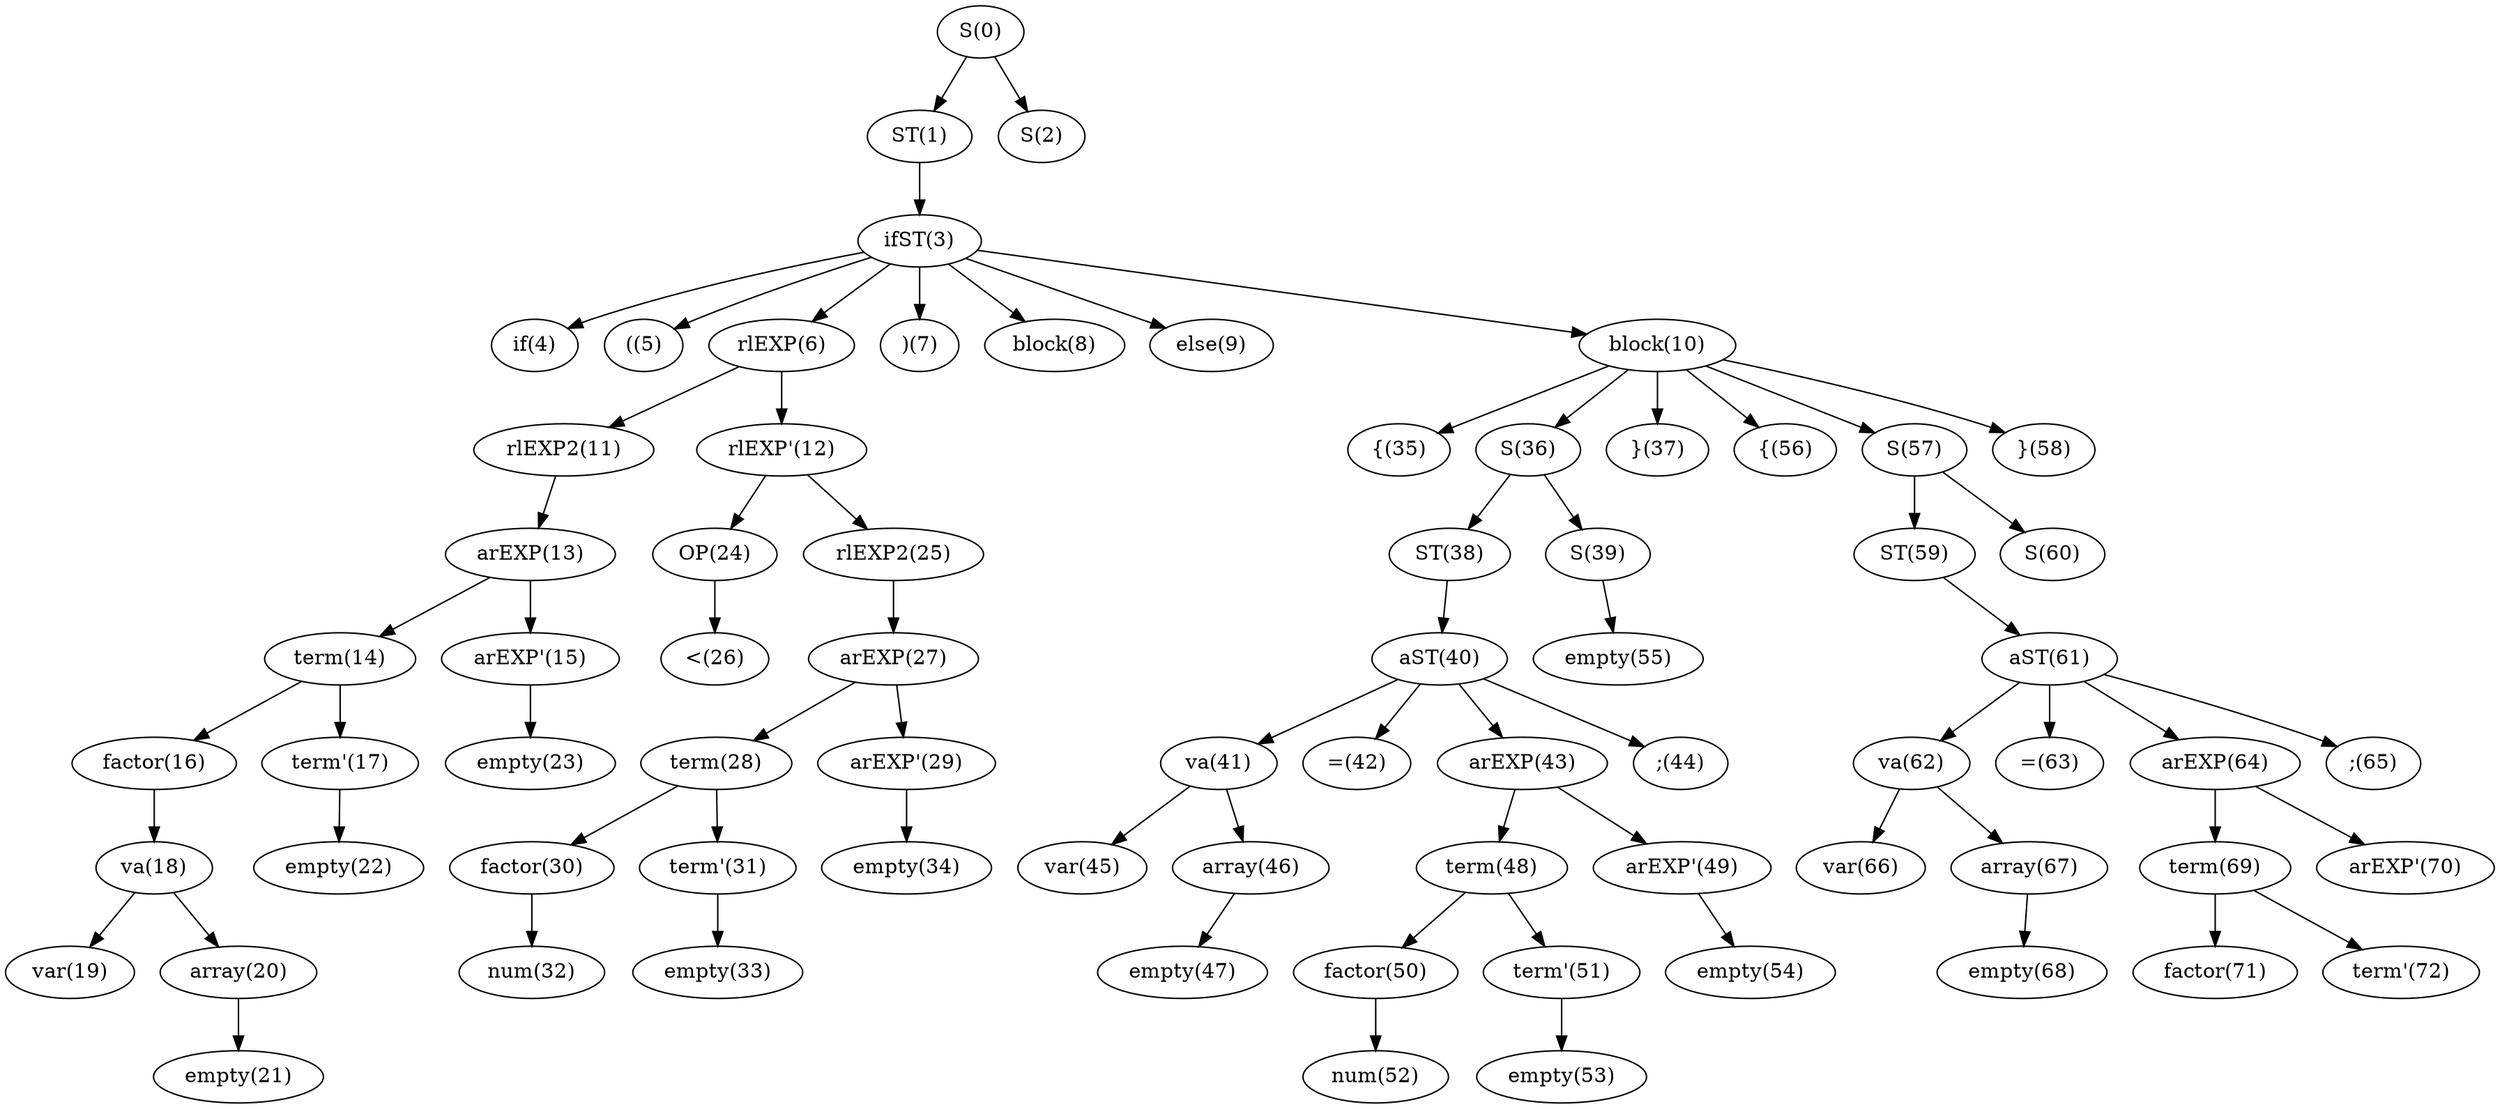 // Graph
digraph {
	"S(0)" -> "ST(1)" [constraint=true]
	"S(0)" -> "S(2)" [constraint=true]
	"ST(1)" -> "ifST(3)" [constraint=true]
	"ifST(3)" -> "if(4)" [constraint=true]
	"ifST(3)" -> "((5)" [constraint=true]
	"ifST(3)" -> "rlEXP(6)" [constraint=true]
	"ifST(3)" -> ")(7)" [constraint=true]
	"ifST(3)" -> "block(8)" [constraint=true]
	"ifST(3)" -> "else(9)" [constraint=true]
	"ifST(3)" -> "block(10)" [constraint=true]
	"rlEXP(6)" -> "rlEXP2(11)" [constraint=true]
	"rlEXP(6)" -> "rlEXP'(12)" [constraint=true]
	"rlEXP2(11)" -> "arEXP(13)" [constraint=true]
	"arEXP(13)" -> "term(14)" [constraint=true]
	"arEXP(13)" -> "arEXP'(15)" [constraint=true]
	"term(14)" -> "factor(16)" [constraint=true]
	"term(14)" -> "term'(17)" [constraint=true]
	"factor(16)" -> "va(18)" [constraint=true]
	"va(18)" -> "var(19)" [constraint=true]
	"va(18)" -> "array(20)" [constraint=true]
	"array(20)" -> "empty(21)" [constraint=true]
	"term'(17)" -> "empty(22)" [constraint=true]
	"arEXP'(15)" -> "empty(23)" [constraint=true]
	"rlEXP'(12)" -> "OP(24)" [constraint=true]
	"rlEXP'(12)" -> "rlEXP2(25)" [constraint=true]
	"OP(24)" -> "<(26)" [constraint=true]
	"rlEXP2(25)" -> "arEXP(27)" [constraint=true]
	"arEXP(27)" -> "term(28)" [constraint=true]
	"arEXP(27)" -> "arEXP'(29)" [constraint=true]
	"term(28)" -> "factor(30)" [constraint=true]
	"term(28)" -> "term'(31)" [constraint=true]
	"factor(30)" -> "num(32)" [constraint=true]
	"term'(31)" -> "empty(33)" [constraint=true]
	"arEXP'(29)" -> "empty(34)" [constraint=true]
	"block(10)" -> "{(35)" [constraint=true]
	"block(10)" -> "S(36)" [constraint=true]
	"block(10)" -> "}(37)" [constraint=true]
	"S(36)" -> "ST(38)" [constraint=true]
	"S(36)" -> "S(39)" [constraint=true]
	"ST(38)" -> "aST(40)" [constraint=true]
	"aST(40)" -> "va(41)" [constraint=true]
	"aST(40)" -> "=(42)" [constraint=true]
	"aST(40)" -> "arEXP(43)" [constraint=true]
	"aST(40)" -> ";(44)" [constraint=true]
	"va(41)" -> "var(45)" [constraint=true]
	"va(41)" -> "array(46)" [constraint=true]
	"array(46)" -> "empty(47)" [constraint=true]
	"arEXP(43)" -> "term(48)" [constraint=true]
	"arEXP(43)" -> "arEXP'(49)" [constraint=true]
	"term(48)" -> "factor(50)" [constraint=true]
	"term(48)" -> "term'(51)" [constraint=true]
	"factor(50)" -> "num(52)" [constraint=true]
	"term'(51)" -> "empty(53)" [constraint=true]
	"arEXP'(49)" -> "empty(54)" [constraint=true]
	"S(39)" -> "empty(55)" [constraint=true]
	"block(10)" -> "{(56)" [constraint=true]
	"block(10)" -> "S(57)" [constraint=true]
	"block(10)" -> "}(58)" [constraint=true]
	"S(57)" -> "ST(59)" [constraint=true]
	"S(57)" -> "S(60)" [constraint=true]
	"ST(59)" -> "aST(61)" [constraint=true]
	"aST(61)" -> "va(62)" [constraint=true]
	"aST(61)" -> "=(63)" [constraint=true]
	"aST(61)" -> "arEXP(64)" [constraint=true]
	"aST(61)" -> ";(65)" [constraint=true]
	"va(62)" -> "var(66)" [constraint=true]
	"va(62)" -> "array(67)" [constraint=true]
	"array(67)" -> "empty(68)" [constraint=true]
	"arEXP(64)" -> "term(69)" [constraint=true]
	"arEXP(64)" -> "arEXP'(70)" [constraint=true]
	"term(69)" -> "factor(71)" [constraint=true]
	"term(69)" -> "term'(72)" [constraint=true]
}
